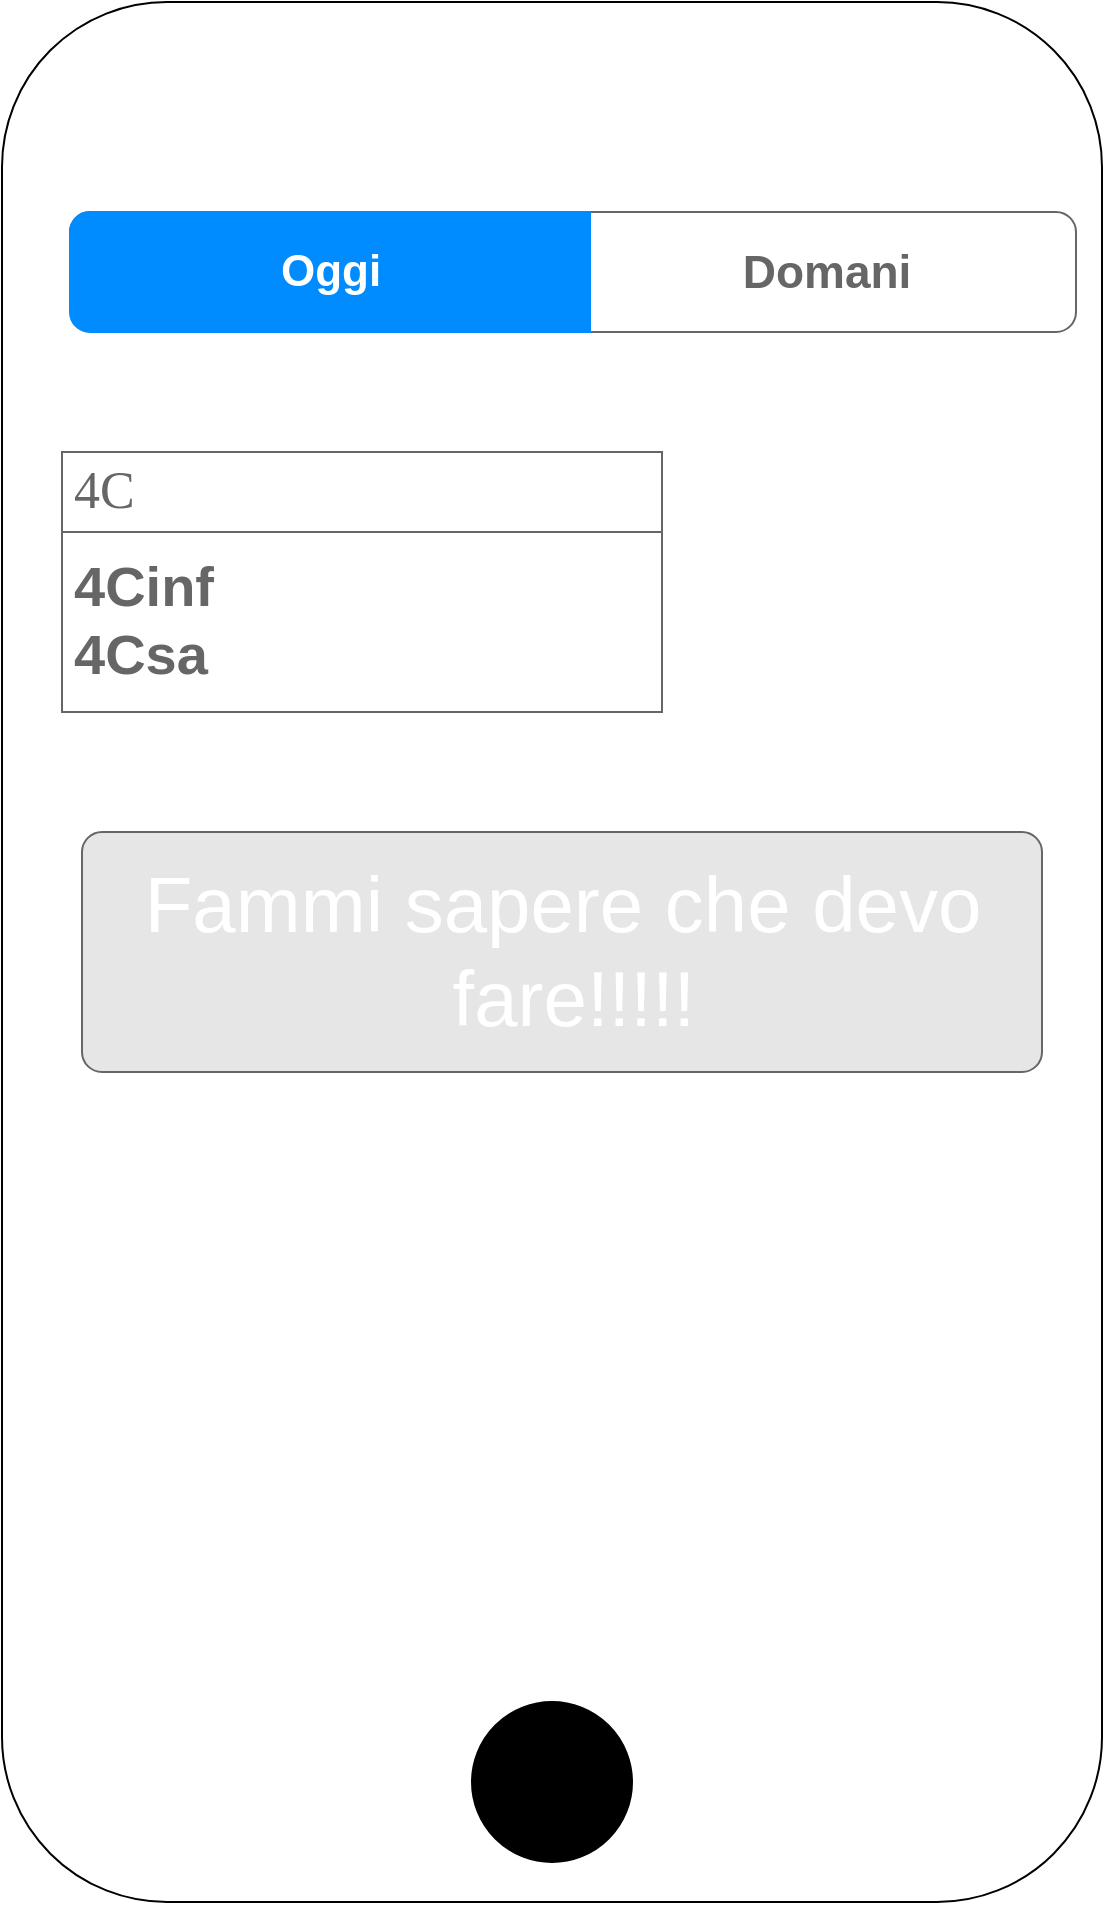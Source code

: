 <mxfile version="14.2.4" type="github" pages="3">
  <diagram id="G-xKUMsyNGpLc5dq1rHL" name="Scelta classe">
    <mxGraphModel dx="2076" dy="1048" grid="1" gridSize="10" guides="1" tooltips="1" connect="1" arrows="1" fold="1" page="1" pageScale="1" pageWidth="827" pageHeight="1169" math="0" shadow="0">
      <root>
        <mxCell id="mGrOiBjeluJAInlvgejM-0" />
        <mxCell id="mGrOiBjeluJAInlvgejM-1" parent="mGrOiBjeluJAInlvgejM-0" />
        <mxCell id="b1-pMNksSgpZDVnNxmIs-0" value="" style="rounded=1;whiteSpace=wrap;html=1;" vertex="1" parent="mGrOiBjeluJAInlvgejM-1">
          <mxGeometry x="140" y="110" width="550" height="950" as="geometry" />
        </mxCell>
        <mxCell id="b1-pMNksSgpZDVnNxmIs-1" value="" style="strokeWidth=1;shadow=0;dashed=0;align=center;html=1;shape=mxgraph.mockup.rrect;rSize=10;fillColor=#ffffff;strokeColor=#666666;" vertex="1" parent="mGrOiBjeluJAInlvgejM-1">
          <mxGeometry x="174" y="215" width="500" height="50" as="geometry" />
        </mxCell>
        <mxCell id="b1-pMNksSgpZDVnNxmIs-2" value="&lt;font style=&quot;font-size: 23px&quot;&gt;Domani&lt;/font&gt;" style="strokeColor=inherit;fillColor=inherit;gradientColor=inherit;strokeWidth=1;shadow=0;dashed=0;align=center;html=1;shape=mxgraph.mockup.rightButton;rSize=10;fontSize=17;fontColor=#666666;fontStyle=1;resizeHeight=1;" vertex="1" parent="b1-pMNksSgpZDVnNxmIs-1">
          <mxGeometry x="1" width="251" height="60" relative="1" as="geometry">
            <mxPoint x="-248" as="offset" />
          </mxGeometry>
        </mxCell>
        <mxCell id="b1-pMNksSgpZDVnNxmIs-3" value="&lt;font style=&quot;font-size: 22px&quot;&gt;Oggi&lt;/font&gt;" style="strokeWidth=1;shadow=0;dashed=0;align=center;html=1;shape=mxgraph.mockup.leftButton;rSize=10;fontSize=17;fontColor=#ffffff;fontStyle=1;fillColor=#008cff;strokeColor=#008cff;resizeHeight=1;" vertex="1" parent="b1-pMNksSgpZDVnNxmIs-1">
          <mxGeometry width="260" height="60" relative="1" as="geometry" />
        </mxCell>
        <mxCell id="b1-pMNksSgpZDVnNxmIs-4" value="&lt;font face=&quot;Verdana&quot; style=&quot;font-size: 26px&quot;&gt;4C&lt;/font&gt;" style="strokeWidth=1;shadow=0;dashed=0;align=center;html=1;shape=mxgraph.mockup.text.textBox;fontColor=#666666;align=left;fontSize=17;spacingLeft=4;spacingTop=-3;strokeColor=#666666;mainText=" vertex="1" parent="mGrOiBjeluJAInlvgejM-1">
          <mxGeometry x="170" y="335" width="300" height="40" as="geometry" />
        </mxCell>
        <mxCell id="b1-pMNksSgpZDVnNxmIs-5" value="&lt;font size=&quot;1&quot;&gt;&lt;b style=&quot;font-size: 28px&quot;&gt;4Cinf&lt;/b&gt;&lt;/font&gt;&lt;br&gt;&lt;font size=&quot;1&quot;&gt;&lt;b style=&quot;font-size: 28px&quot;&gt;4Csa&lt;/b&gt;&lt;/font&gt;" style="strokeWidth=1;shadow=0;dashed=0;align=center;html=1;shape=mxgraph.mockup.text.textBox;fontColor=#666666;align=left;fontSize=17;spacingLeft=4;spacingTop=-3;strokeColor=#666666;mainText=" vertex="1" parent="mGrOiBjeluJAInlvgejM-1">
          <mxGeometry x="170" y="375" width="300" height="90" as="geometry" />
        </mxCell>
        <mxCell id="b1-pMNksSgpZDVnNxmIs-6" value="&lt;font&gt;&lt;font color=&quot;#ffffff&quot; style=&quot;font-size: 39px&quot;&gt;Fammi sapere che devo&lt;br&gt;&amp;nbsp;&lt;/font&gt;&lt;font color=&quot;#ffffff&quot; style=&quot;font-size: 39px&quot;&gt;fare&lt;/font&gt;&lt;font color=&quot;#ffffff&quot; style=&quot;font-size: 39px&quot;&gt;!!!!!&lt;/font&gt;&lt;/font&gt;" style="strokeWidth=1;shadow=0;dashed=0;align=center;html=1;shape=mxgraph.mockup.buttons.multiButton;strokeColor=#666666;mainText=;subText=;fillColor=#E6E6E6;" vertex="1" parent="mGrOiBjeluJAInlvgejM-1">
          <mxGeometry x="180" y="525" width="480" height="120" as="geometry" />
        </mxCell>
        <mxCell id="b1-pMNksSgpZDVnNxmIs-7" value="" style="strokeWidth=1;shadow=0;dashed=0;align=center;html=1;shape=mxgraph.mockup.anchor;fontSize=16;fontColor=#ffffff;fontStyle=1;whiteSpace=wrap;" vertex="1" parent="b1-pMNksSgpZDVnNxmIs-6">
          <mxGeometry y="19.2" width="480" height="48" as="geometry" />
        </mxCell>
        <mxCell id="b1-pMNksSgpZDVnNxmIs-8" value="" style="strokeWidth=1;shadow=0;dashed=0;align=center;html=1;shape=mxgraph.mockup.anchor;fontSize=12;fontColor=#ffffff;fontStyle=1;whiteSpace=wrap;" vertex="1" parent="b1-pMNksSgpZDVnNxmIs-6">
          <mxGeometry y="72" width="480" height="24" as="geometry" />
        </mxCell>
        <mxCell id="b1-pMNksSgpZDVnNxmIs-9" value="" style="ellipse;whiteSpace=wrap;html=1;aspect=fixed;fillColor=#000000;" vertex="1" parent="mGrOiBjeluJAInlvgejM-1">
          <mxGeometry x="375" y="960" width="80" height="80" as="geometry" />
        </mxCell>
      </root>
    </mxGraphModel>
  </diagram>
  <diagram id="7dVKGbhCjhXqmLryuhrd" name="Prima di premere">
    <mxGraphModel dx="2076" dy="1048" grid="1" gridSize="10" guides="1" tooltips="1" connect="1" arrows="1" fold="1" page="1" pageScale="1" pageWidth="827" pageHeight="1169" math="0" shadow="0">
      <root>
        <mxCell id="0" />
        <mxCell id="1" parent="0" />
        <mxCell id="BhZXnH04Gs9bdvdQF3d0-1" value="" style="rounded=1;whiteSpace=wrap;html=1;" vertex="1" parent="1">
          <mxGeometry x="160" y="280" width="550" height="950" as="geometry" />
        </mxCell>
        <mxCell id="BhZXnH04Gs9bdvdQF3d0-2" value="" style="strokeWidth=1;shadow=0;dashed=0;align=center;html=1;shape=mxgraph.mockup.rrect;rSize=10;fillColor=#ffffff;strokeColor=#666666;" vertex="1" parent="1">
          <mxGeometry x="180" y="360" width="500" height="50" as="geometry" />
        </mxCell>
        <mxCell id="BhZXnH04Gs9bdvdQF3d0-3" value="&lt;font style=&quot;font-size: 23px&quot;&gt;Domani&lt;/font&gt;" style="strokeColor=inherit;fillColor=inherit;gradientColor=inherit;strokeWidth=1;shadow=0;dashed=0;align=center;html=1;shape=mxgraph.mockup.rightButton;rSize=10;fontSize=17;fontColor=#666666;fontStyle=1;resizeHeight=1;" vertex="1" parent="BhZXnH04Gs9bdvdQF3d0-2">
          <mxGeometry x="1" width="251" height="60" relative="1" as="geometry">
            <mxPoint x="-248" as="offset" />
          </mxGeometry>
        </mxCell>
        <mxCell id="BhZXnH04Gs9bdvdQF3d0-4" value="&lt;font style=&quot;font-size: 22px&quot;&gt;Oggi&lt;/font&gt;" style="strokeWidth=1;shadow=0;dashed=0;align=center;html=1;shape=mxgraph.mockup.leftButton;rSize=10;fontSize=17;fontColor=#ffffff;fontStyle=1;fillColor=#008cff;strokeColor=#008cff;resizeHeight=1;" vertex="1" parent="BhZXnH04Gs9bdvdQF3d0-2">
          <mxGeometry width="260" height="60" relative="1" as="geometry" />
        </mxCell>
        <mxCell id="BhZXnH04Gs9bdvdQF3d0-5" value="&lt;font face=&quot;Verdana&quot; style=&quot;font-size: 26px&quot;&gt;4C&lt;/font&gt;" style="strokeWidth=1;shadow=0;dashed=0;align=center;html=1;shape=mxgraph.mockup.text.textBox;fontColor=#666666;align=left;fontSize=17;spacingLeft=4;spacingTop=-3;strokeColor=#666666;mainText=" vertex="1" parent="1">
          <mxGeometry x="190" y="490" width="300" height="40" as="geometry" />
        </mxCell>
        <mxCell id="BhZXnH04Gs9bdvdQF3d0-6" value="&lt;font size=&quot;1&quot;&gt;&lt;b style=&quot;font-size: 28px&quot;&gt;4Cinf&lt;/b&gt;&lt;/font&gt;&lt;br&gt;&lt;font size=&quot;1&quot;&gt;&lt;b style=&quot;font-size: 28px&quot;&gt;4Csa&lt;/b&gt;&lt;/font&gt;" style="strokeWidth=1;shadow=0;dashed=0;align=center;html=1;shape=mxgraph.mockup.text.textBox;fontColor=#666666;align=left;fontSize=17;spacingLeft=4;spacingTop=-3;strokeColor=#666666;mainText=" vertex="1" parent="1">
          <mxGeometry x="190" y="530" width="300" height="90" as="geometry" />
        </mxCell>
        <mxCell id="BhZXnH04Gs9bdvdQF3d0-7" value="&lt;font&gt;&lt;font color=&quot;#ffffff&quot; style=&quot;font-size: 39px&quot;&gt;Fammi sapere che devo&lt;br&gt;&amp;nbsp;&lt;/font&gt;&lt;font color=&quot;#ffffff&quot; style=&quot;font-size: 39px&quot;&gt;fare&lt;/font&gt;&lt;font color=&quot;#ffffff&quot; style=&quot;font-size: 39px&quot;&gt;!!!!!&lt;/font&gt;&lt;/font&gt;" style="strokeWidth=1;shadow=0;dashed=0;align=center;html=1;shape=mxgraph.mockup.buttons.multiButton;strokeColor=#666666;mainText=;subText=;fillColor=#008CFF;" vertex="1" parent="1">
          <mxGeometry x="195" y="730" width="480" height="120" as="geometry" />
        </mxCell>
        <mxCell id="BhZXnH04Gs9bdvdQF3d0-8" value="" style="strokeWidth=1;shadow=0;dashed=0;align=center;html=1;shape=mxgraph.mockup.anchor;fontSize=16;fontColor=#ffffff;fontStyle=1;whiteSpace=wrap;" vertex="1" parent="BhZXnH04Gs9bdvdQF3d0-7">
          <mxGeometry y="19.2" width="480" height="48" as="geometry" />
        </mxCell>
        <mxCell id="BhZXnH04Gs9bdvdQF3d0-9" value="" style="strokeWidth=1;shadow=0;dashed=0;align=center;html=1;shape=mxgraph.mockup.anchor;fontSize=12;fontColor=#ffffff;fontStyle=1;whiteSpace=wrap;" vertex="1" parent="BhZXnH04Gs9bdvdQF3d0-7">
          <mxGeometry y="72" width="480" height="24" as="geometry" />
        </mxCell>
        <mxCell id="BhZXnH04Gs9bdvdQF3d0-10" value="" style="ellipse;whiteSpace=wrap;html=1;aspect=fixed;fillColor=#000000;" vertex="1" parent="1">
          <mxGeometry x="390" y="1120" width="80" height="80" as="geometry" />
        </mxCell>
      </root>
    </mxGraphModel>
  </diagram>
  <diagram id="5QxQmh_JNIBAA7lNMgL2" name="Dopo aver premuto">
    <mxGraphModel dx="2076" dy="1048" grid="1" gridSize="10" guides="1" tooltips="1" connect="1" arrows="1" fold="1" page="1" pageScale="1" pageWidth="827" pageHeight="1169" math="0" shadow="0">
      <root>
        <mxCell id="PWgvsLHlgn9H-OpdYqa8-0" />
        <mxCell id="PWgvsLHlgn9H-OpdYqa8-1" parent="PWgvsLHlgn9H-OpdYqa8-0" />
        <mxCell id="gclhbVLdhk6zxDJ0zSST-0" value="" style="rounded=1;whiteSpace=wrap;html=1;" vertex="1" parent="PWgvsLHlgn9H-OpdYqa8-1">
          <mxGeometry x="380" y="330" width="540" height="950" as="geometry" />
        </mxCell>
        <mxCell id="gclhbVLdhk6zxDJ0zSST-1" value="" style="strokeWidth=1;shadow=0;dashed=0;align=center;html=1;shape=mxgraph.mockup.rrect;rSize=10;fillColor=#ffffff;strokeColor=#666666;" vertex="1" parent="PWgvsLHlgn9H-OpdYqa8-1">
          <mxGeometry x="400" y="440" width="500" height="50" as="geometry" />
        </mxCell>
        <mxCell id="gclhbVLdhk6zxDJ0zSST-2" value="&lt;font style=&quot;font-size: 23px&quot;&gt;Domani&lt;/font&gt;" style="strokeColor=inherit;fillColor=inherit;gradientColor=inherit;strokeWidth=1;shadow=0;dashed=0;align=center;html=1;shape=mxgraph.mockup.rightButton;rSize=10;fontSize=17;fontColor=#666666;fontStyle=1;resizeHeight=1;" vertex="1" parent="gclhbVLdhk6zxDJ0zSST-1">
          <mxGeometry x="1" width="251" height="60" relative="1" as="geometry">
            <mxPoint x="-248" as="offset" />
          </mxGeometry>
        </mxCell>
        <mxCell id="gclhbVLdhk6zxDJ0zSST-3" value="&lt;font style=&quot;font-size: 22px&quot;&gt;Oggi&lt;/font&gt;" style="strokeWidth=1;shadow=0;dashed=0;align=center;html=1;shape=mxgraph.mockup.leftButton;rSize=10;fontSize=17;fontColor=#ffffff;fontStyle=1;fillColor=#008cff;strokeColor=#008cff;resizeHeight=1;" vertex="1" parent="gclhbVLdhk6zxDJ0zSST-1">
          <mxGeometry width="260" height="60" relative="1" as="geometry" />
        </mxCell>
        <mxCell id="gclhbVLdhk6zxDJ0zSST-4" value="&lt;span style=&quot;font-size: 28px&quot;&gt;4Cinf&lt;/span&gt;" style="strokeWidth=1;shadow=0;dashed=0;align=center;html=1;shape=mxgraph.mockup.text.textBox;fontColor=#666666;align=left;fontSize=17;spacingLeft=4;spacingTop=-3;strokeColor=#666666;mainText=" vertex="1" parent="PWgvsLHlgn9H-OpdYqa8-1">
          <mxGeometry x="410" y="555" width="300" height="40" as="geometry" />
        </mxCell>
        <mxCell id="gclhbVLdhk6zxDJ0zSST-5" value="&lt;font&gt;&lt;font color=&quot;#ffffff&quot; style=&quot;font-size: 39px&quot;&gt;Fammi sapere che devo&lt;br&gt;&amp;nbsp;&lt;/font&gt;&lt;font color=&quot;#ffffff&quot; style=&quot;font-size: 39px&quot;&gt;fare&lt;/font&gt;&lt;font color=&quot;#ffffff&quot; style=&quot;font-size: 39px&quot;&gt;!!!!!&lt;/font&gt;&lt;/font&gt;" style="strokeWidth=1;shadow=0;dashed=0;align=center;html=1;shape=mxgraph.mockup.buttons.multiButton;strokeColor=#666666;mainText=;subText=;fillColor=#008CFF;" vertex="1" parent="PWgvsLHlgn9H-OpdYqa8-1">
          <mxGeometry x="410" y="690" width="480" height="120" as="geometry" />
        </mxCell>
        <mxCell id="gclhbVLdhk6zxDJ0zSST-6" value="" style="strokeWidth=1;shadow=0;dashed=0;align=center;html=1;shape=mxgraph.mockup.anchor;fontSize=16;fontColor=#ffffff;fontStyle=1;whiteSpace=wrap;" vertex="1" parent="gclhbVLdhk6zxDJ0zSST-5">
          <mxGeometry y="19.2" width="480" height="48" as="geometry" />
        </mxCell>
        <mxCell id="gclhbVLdhk6zxDJ0zSST-7" value="" style="strokeWidth=1;shadow=0;dashed=0;align=center;html=1;shape=mxgraph.mockup.anchor;fontSize=12;fontColor=#ffffff;fontStyle=1;whiteSpace=wrap;" vertex="1" parent="gclhbVLdhk6zxDJ0zSST-5">
          <mxGeometry y="72" width="480" height="24" as="geometry" />
        </mxCell>
        <mxCell id="gclhbVLdhk6zxDJ0zSST-8" value="" style="ellipse;whiteSpace=wrap;html=1;aspect=fixed;fillColor=#000000;" vertex="1" parent="PWgvsLHlgn9H-OpdYqa8-1">
          <mxGeometry x="590" y="1175" width="80" height="80" as="geometry" />
        </mxCell>
        <mxCell id="s8hiB97vcUtyjPKJBUTk-1" value="&lt;font style=&quot;font-size: 50px&quot;&gt;Devi andare&amp;nbsp; &amp;nbsp; &amp;nbsp; &amp;nbsp;a scuola!!!!!!!!&lt;/font&gt;" style="text;spacingTop=-5;whiteSpace=wrap;html=1;align=left;fontSize=12;fontFamily=Helvetica;fillColor=none;strokeColor=none;fontStyle=1" vertex="1" parent="PWgvsLHlgn9H-OpdYqa8-1">
          <mxGeometry x="414" y="900" width="380" height="130" as="geometry" />
        </mxCell>
      </root>
    </mxGraphModel>
  </diagram>
</mxfile>
